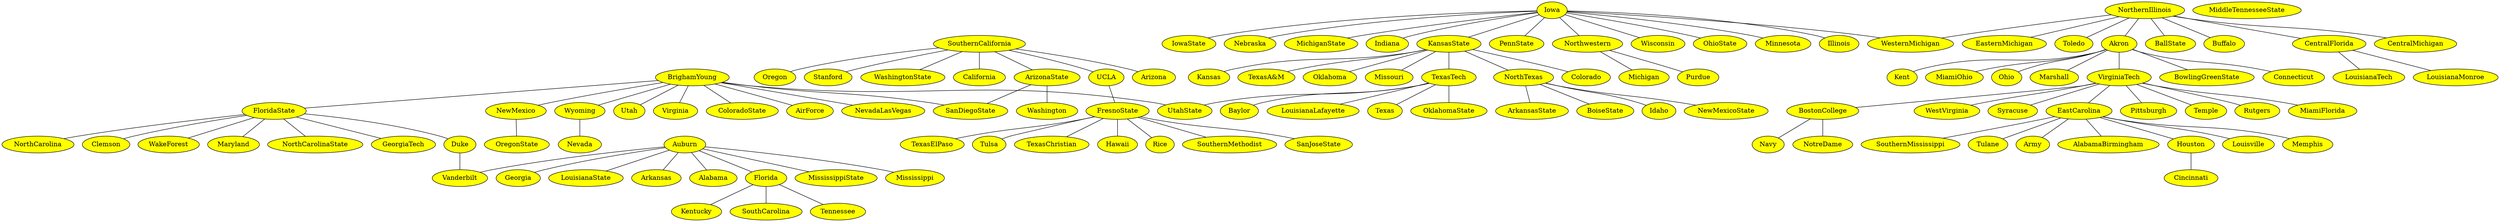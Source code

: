 graph graphutils {
  node [ color = black, fillcolor = while, style = filled ];
  "BrighamYoung" -- "FloridaState" [w=1];
  "BrighamYoung" -- "NewMexico" [w=1];
  "BrighamYoung" -- "SanDiegoState" [w=1];
  "BrighamYoung" -- "Wyoming" [w=1];
  "BrighamYoung" -- "Utah" [w=1];
  "BrighamYoung" -- "Virginia" [w=1];
  "BrighamYoung" -- "ColoradoState" [w=1];
  "BrighamYoung" -- "UtahState" [w=1];
  "BrighamYoung" -- "AirForce" [w=1];
  "BrighamYoung" -- "NevadaLasVegas" [w=1];
  "BrighamYoung" [fillcolor="#ffff00"];
  "FloridaState" -- "NorthCarolinaState" [w=1];
  "FloridaState" -- "GeorgiaTech" [w=1];
  "FloridaState" -- "Duke" [w=1];
  "FloridaState" -- "NorthCarolina" [w=1];
  "FloridaState" -- "Clemson" [w=1];
  "FloridaState" -- "WakeForest" [w=1];
  "FloridaState" -- "Maryland" [w=1];
  "FloridaState" [fillcolor="#ffff00"];
  "Iowa" -- "KansasState" [w=1];
  "Iowa" -- "PennState" [w=1];
  "Iowa" -- "Northwestern" [w=1];
  "Iowa" -- "WesternMichigan" [w=1];
  "Iowa" -- "Wisconsin" [w=1];
  "Iowa" -- "OhioState" [w=1];
  "Iowa" -- "Minnesota" [w=1];
  "Iowa" -- "Illinois" [w=1];
  "Iowa" -- "IowaState" [w=1];
  "Iowa" -- "Nebraska" [w=1];
  "Iowa" -- "MichiganState" [w=1];
  "Iowa" -- "Indiana" [w=1];
  "Iowa" [fillcolor="#ffff00"];
  "KansasState" -- "TexasTech" [w=1];
  "KansasState" -- "NorthTexas" [w=1];
  "KansasState" -- "Colorado" [w=1];
  "KansasState" -- "Kansas" [w=1];
  "KansasState" -- "TexasA&M" [w=1];
  "KansasState" -- "Oklahoma" [w=1];
  "KansasState" -- "Missouri" [w=1];
  "KansasState" [fillcolor="#ffff00"];
  "NewMexico" -- "OregonState" [w=1];
  "NewMexico" [fillcolor="#ffff00"];
  "TexasTech" -- "Baylor" [w=1];
  "TexasTech" -- "UtahState" [w=1];
  "TexasTech" -- "LouisianaLafayette" [w=1];
  "TexasTech" -- "Texas" [w=1];
  "TexasTech" -- "OklahomaState" [w=1];
  "TexasTech" [fillcolor="#ffff00"];
  "PennState" [fillcolor="#ffff00"];
  "SouthernCalifornia" -- "ArizonaState" [w=1];
  "SouthernCalifornia" -- "UCLA" [w=1];
  "SouthernCalifornia" -- "Arizona" [w=1];
  "SouthernCalifornia" -- "Oregon" [w=1];
  "SouthernCalifornia" -- "Stanford" [w=1];
  "SouthernCalifornia" -- "WashingtonState" [w=1];
  "SouthernCalifornia" -- "California" [w=1];
  "SouthernCalifornia" [fillcolor="#ffff00"];
  "ArizonaState" -- "SanDiegoState" [w=1];
  "ArizonaState" -- "Washington" [w=1];
  "ArizonaState" [fillcolor="#ffff00"];
  "SanDiegoState" [fillcolor="#ffff00"];
  "Baylor" [fillcolor="#ffff00"];
  "NorthTexas" -- "ArkansasState" [w=1];
  "NorthTexas" -- "BoiseState" [w=1];
  "NorthTexas" -- "Idaho" [w=1];
  "NorthTexas" -- "NewMexicoState" [w=1];
  "NorthTexas" [fillcolor="#ffff00"];
  "NorthernIllinois" -- "WesternMichigan" [w=1];
  "NorthernIllinois" -- "Akron" [w=1];
  "NorthernIllinois" -- "BallState" [w=1];
  "NorthernIllinois" -- "Buffalo" [w=1];
  "NorthernIllinois" -- "CentralFlorida" [w=1];
  "NorthernIllinois" -- "CentralMichigan" [w=1];
  "NorthernIllinois" -- "EasternMichigan" [w=1];
  "NorthernIllinois" -- "Toledo" [w=1];
  "NorthernIllinois" [fillcolor="#ffff00"];
  "Northwestern" -- "Michigan" [w=1];
  "Northwestern" -- "Purdue" [w=1];
  "Northwestern" [fillcolor="#ffff00"];
  "WesternMichigan" [fillcolor="#ffff00"];
  "Wisconsin" [fillcolor="#ffff00"];
  "Wyoming" -- "Nevada" [w=1];
  "Wyoming" [fillcolor="#ffff00"];
  "Auburn" -- "Alabama" [w=1];
  "Auburn" -- "Florida" [w=1];
  "Auburn" -- "Vanderbilt" [w=1];
  "Auburn" -- "MississippiState" [w=1];
  "Auburn" -- "Mississippi" [w=1];
  "Auburn" -- "Georgia" [w=1];
  "Auburn" -- "LouisianaState" [w=1];
  "Auburn" -- "Arkansas" [w=1];
  "Auburn" [fillcolor="#ffff00"];
  "Akron" -- "VirginiaTech" [w=1];
  "Akron" -- "BowlingGreenState" [w=1];
  "Akron" -- "Connecticut" [w=1];
  "Akron" -- "Kent" [w=1];
  "Akron" -- "MiamiOhio" [w=1];
  "Akron" -- "Ohio" [w=1];
  "Akron" -- "Marshall" [w=1];
  "Akron" [fillcolor="#ffff00"];
  "VirginiaTech" -- "BostonCollege" [w=1];
  "VirginiaTech" -- "WestVirginia" [w=1];
  "VirginiaTech" -- "Syracuse" [w=1];
  "VirginiaTech" -- "EastCarolina" [w=1];
  "VirginiaTech" -- "Pittsburgh" [w=1];
  "VirginiaTech" -- "Temple" [w=1];
  "VirginiaTech" -- "Rutgers" [w=1];
  "VirginiaTech" -- "MiamiFlorida" [w=1];
  "VirginiaTech" [fillcolor="#ffff00"];
  "Alabama" [fillcolor="#ffff00"];
  "UCLA" -- "FresnoState" [w=1];
  "UCLA" [fillcolor="#ffff00"];
  "Arizona" [fillcolor="#ffff00"];
  "Utah" [fillcolor="#ffff00"];
  "ArkansasState" [fillcolor="#ffff00"];
  "NorthCarolinaState" [fillcolor="#ffff00"];
  "BallState" [fillcolor="#ffff00"];
  "Florida" -- "Kentucky" [w=1];
  "Florida" -- "SouthCarolina" [w=1];
  "Florida" -- "Tennessee" [w=1];
  "Florida" [fillcolor="#ffff00"];
  "BoiseState" [fillcolor="#ffff00"];
  "BostonCollege" -- "Navy" [w=1];
  "BostonCollege" -- "NotreDame" [w=1];
  "BostonCollege" [fillcolor="#ffff00"];
  "WestVirginia" [fillcolor="#ffff00"];
  "BowlingGreenState" [fillcolor="#ffff00"];
  "Michigan" [fillcolor="#ffff00"];
  "Virginia" [fillcolor="#ffff00"];
  "Buffalo" [fillcolor="#ffff00"];
  "Syracuse" [fillcolor="#ffff00"];
  "CentralFlorida" -- "LouisianaTech" [w=1];
  "CentralFlorida" -- "LouisianaMonroe" [w=1];
  "CentralFlorida" [fillcolor="#ffff00"];
  "GeorgiaTech" [fillcolor="#ffff00"];
  "CentralMichigan" [fillcolor="#ffff00"];
  "Purdue" [fillcolor="#ffff00"];
  "Colorado" [fillcolor="#ffff00"];
  "ColoradoState" [fillcolor="#ffff00"];
  "Connecticut" [fillcolor="#ffff00"];
  "EasternMichigan" [fillcolor="#ffff00"];
  "EastCarolina" -- "Houston" [w=1];
  "EastCarolina" -- "Louisville" [w=1];
  "EastCarolina" -- "Memphis" [w=1];
  "EastCarolina" -- "SouthernMississippi" [w=1];
  "EastCarolina" -- "Tulane" [w=1];
  "EastCarolina" -- "Army" [w=1];
  "EastCarolina" -- "AlabamaBirmingham" [w=1];
  "EastCarolina" [fillcolor="#ffff00"];
  "Duke" -- "Vanderbilt" [w=1];
  "Duke" [fillcolor="#ffff00"];
  "FresnoState" -- "Rice" [w=1];
  "FresnoState" -- "SouthernMethodist" [w=1];
  "FresnoState" -- "SanJoseState" [w=1];
  "FresnoState" -- "TexasElPaso" [w=1];
  "FresnoState" -- "Tulsa" [w=1];
  "FresnoState" -- "TexasChristian" [w=1];
  "FresnoState" -- "Hawaii" [w=1];
  "FresnoState" [fillcolor="#ffff00"];
  "OhioState" [fillcolor="#ffff00"];
  "Houston" -- "Cincinnati" [w=1];
  "Houston" [fillcolor="#ffff00"];
  "Rice" [fillcolor="#ffff00"];
  "Idaho" [fillcolor="#ffff00"];
  "Washington" [fillcolor="#ffff00"];
  "Kansas" [fillcolor="#ffff00"];
  "SouthernMethodist" [fillcolor="#ffff00"];
  "Kent" [fillcolor="#ffff00"];
  "Pittsburgh" [fillcolor="#ffff00"];
  "Kentucky" [fillcolor="#ffff00"];
  "Louisville" [fillcolor="#ffff00"];
  "LouisianaTech" [fillcolor="#ffff00"];
  "LouisianaMonroe" [fillcolor="#ffff00"];
  "Minnesota" [fillcolor="#ffff00"];
  "MiamiOhio" [fillcolor="#ffff00"];
  "Vanderbilt" [fillcolor="#ffff00"];
  "MiddleTennesseeState" [fillcolor="#ffff00"];
  "Illinois" [fillcolor="#ffff00"];
  "MississippiState" [fillcolor="#ffff00"];
  "Memphis" [fillcolor="#ffff00"];
  "Nevada" [fillcolor="#ffff00"];
  "Oregon" [fillcolor="#ffff00"];
  "NewMexicoState" [fillcolor="#ffff00"];
  "SouthCarolina" [fillcolor="#ffff00"];
  "Ohio" [fillcolor="#ffff00"];
  "IowaState" [fillcolor="#ffff00"];
  "SanJoseState" [fillcolor="#ffff00"];
  "Nebraska" [fillcolor="#ffff00"];
  "SouthernMississippi" [fillcolor="#ffff00"];
  "Tennessee" [fillcolor="#ffff00"];
  "Stanford" [fillcolor="#ffff00"];
  "WashingtonState" [fillcolor="#ffff00"];
  "Temple" [fillcolor="#ffff00"];
  "Navy" [fillcolor="#ffff00"];
  "TexasA&M" [fillcolor="#ffff00"];
  "NotreDame" [fillcolor="#ffff00"];
  "TexasElPaso" [fillcolor="#ffff00"];
  "Oklahoma" [fillcolor="#ffff00"];
  "Toledo" [fillcolor="#ffff00"];
  "Tulane" [fillcolor="#ffff00"];
  "Mississippi" [fillcolor="#ffff00"];
  "Tulsa" [fillcolor="#ffff00"];
  "NorthCarolina" [fillcolor="#ffff00"];
  "UtahState" [fillcolor="#ffff00"];
  "Army" [fillcolor="#ffff00"];
  "Cincinnati" [fillcolor="#ffff00"];
  "AirForce" [fillcolor="#ffff00"];
  "Rutgers" [fillcolor="#ffff00"];
  "Georgia" [fillcolor="#ffff00"];
  "LouisianaState" [fillcolor="#ffff00"];
  "LouisianaLafayette" [fillcolor="#ffff00"];
  "Texas" [fillcolor="#ffff00"];
  "Marshall" [fillcolor="#ffff00"];
  "MichiganState" [fillcolor="#ffff00"];
  "MiamiFlorida" [fillcolor="#ffff00"];
  "Missouri" [fillcolor="#ffff00"];
  "Clemson" [fillcolor="#ffff00"];
  "NevadaLasVegas" [fillcolor="#ffff00"];
  "WakeForest" [fillcolor="#ffff00"];
  "Indiana" [fillcolor="#ffff00"];
  "OklahomaState" [fillcolor="#ffff00"];
  "OregonState" [fillcolor="#ffff00"];
  "Maryland" [fillcolor="#ffff00"];
  "TexasChristian" [fillcolor="#ffff00"];
  "California" [fillcolor="#ffff00"];
  "AlabamaBirmingham" [fillcolor="#ffff00"];
  "Arkansas" [fillcolor="#ffff00"];
  "Hawaii" [fillcolor="#ffff00"];
}
